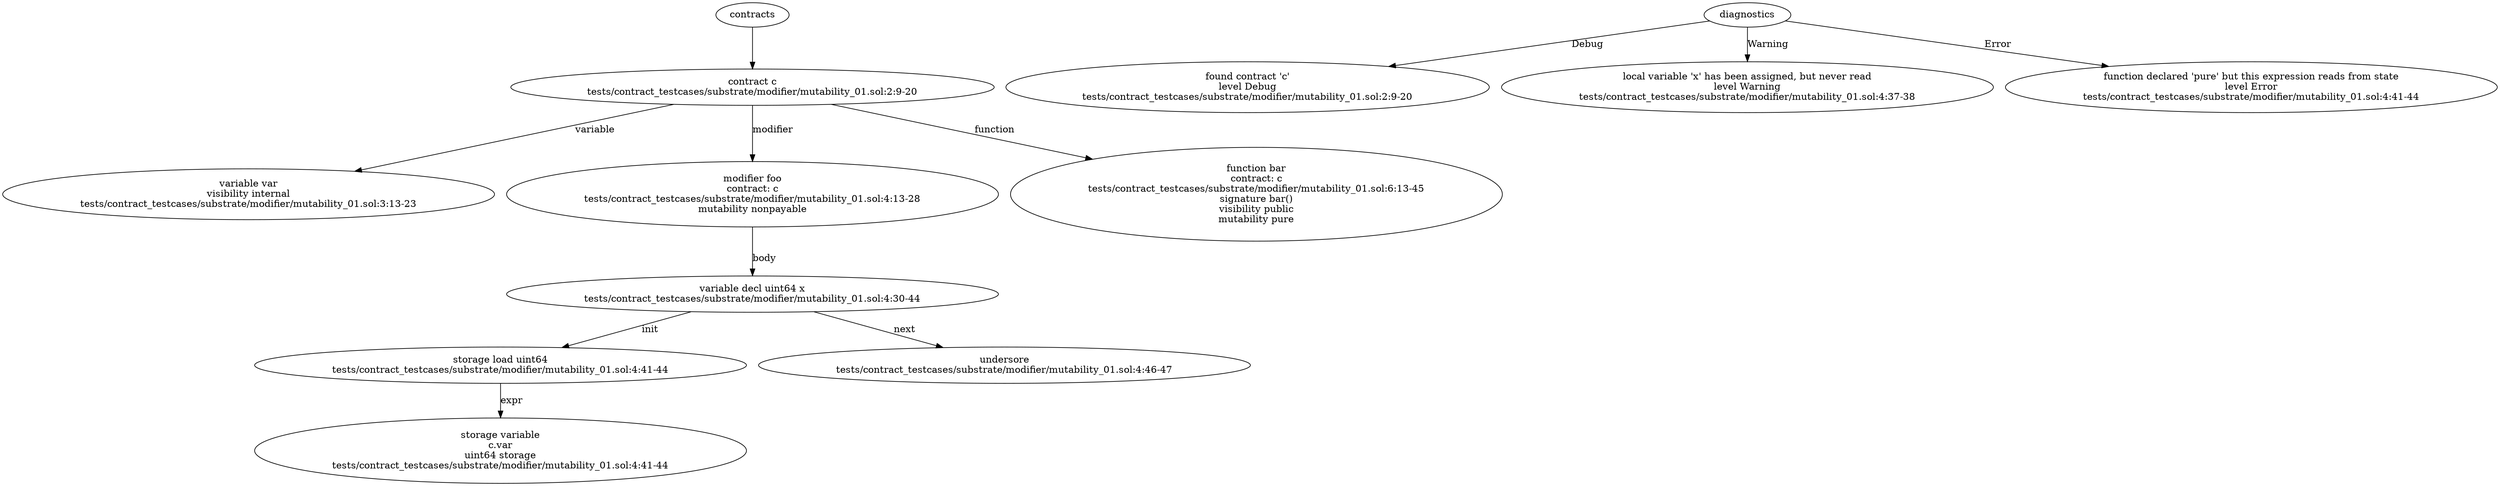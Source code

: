strict digraph "tests/contract_testcases/substrate/modifier/mutability_01.sol" {
	contract [label="contract c\ntests/contract_testcases/substrate/modifier/mutability_01.sol:2:9-20"]
	var [label="variable var\nvisibility internal\ntests/contract_testcases/substrate/modifier/mutability_01.sol:3:13-23"]
	foo [label="modifier foo\ncontract: c\ntests/contract_testcases/substrate/modifier/mutability_01.sol:4:13-28\nmutability nonpayable"]
	var_decl [label="variable decl uint64 x\ntests/contract_testcases/substrate/modifier/mutability_01.sol:4:30-44"]
	storage_load [label="storage load uint64\ntests/contract_testcases/substrate/modifier/mutability_01.sol:4:41-44"]
	storage_var [label="storage variable\nc.var\nuint64 storage\ntests/contract_testcases/substrate/modifier/mutability_01.sol:4:41-44"]
	underscore [label="undersore\ntests/contract_testcases/substrate/modifier/mutability_01.sol:4:46-47"]
	bar [label="function bar\ncontract: c\ntests/contract_testcases/substrate/modifier/mutability_01.sol:6:13-45\nsignature bar()\nvisibility public\nmutability pure"]
	diagnostic [label="found contract 'c'\nlevel Debug\ntests/contract_testcases/substrate/modifier/mutability_01.sol:2:9-20"]
	diagnostic_11 [label="local variable 'x' has been assigned, but never read\nlevel Warning\ntests/contract_testcases/substrate/modifier/mutability_01.sol:4:37-38"]
	diagnostic_12 [label="function declared 'pure' but this expression reads from state\nlevel Error\ntests/contract_testcases/substrate/modifier/mutability_01.sol:4:41-44"]
	contracts -> contract
	contract -> var [label="variable"]
	contract -> foo [label="modifier"]
	foo -> var_decl [label="body"]
	var_decl -> storage_load [label="init"]
	storage_load -> storage_var [label="expr"]
	var_decl -> underscore [label="next"]
	contract -> bar [label="function"]
	diagnostics -> diagnostic [label="Debug"]
	diagnostics -> diagnostic_11 [label="Warning"]
	diagnostics -> diagnostic_12 [label="Error"]
}

